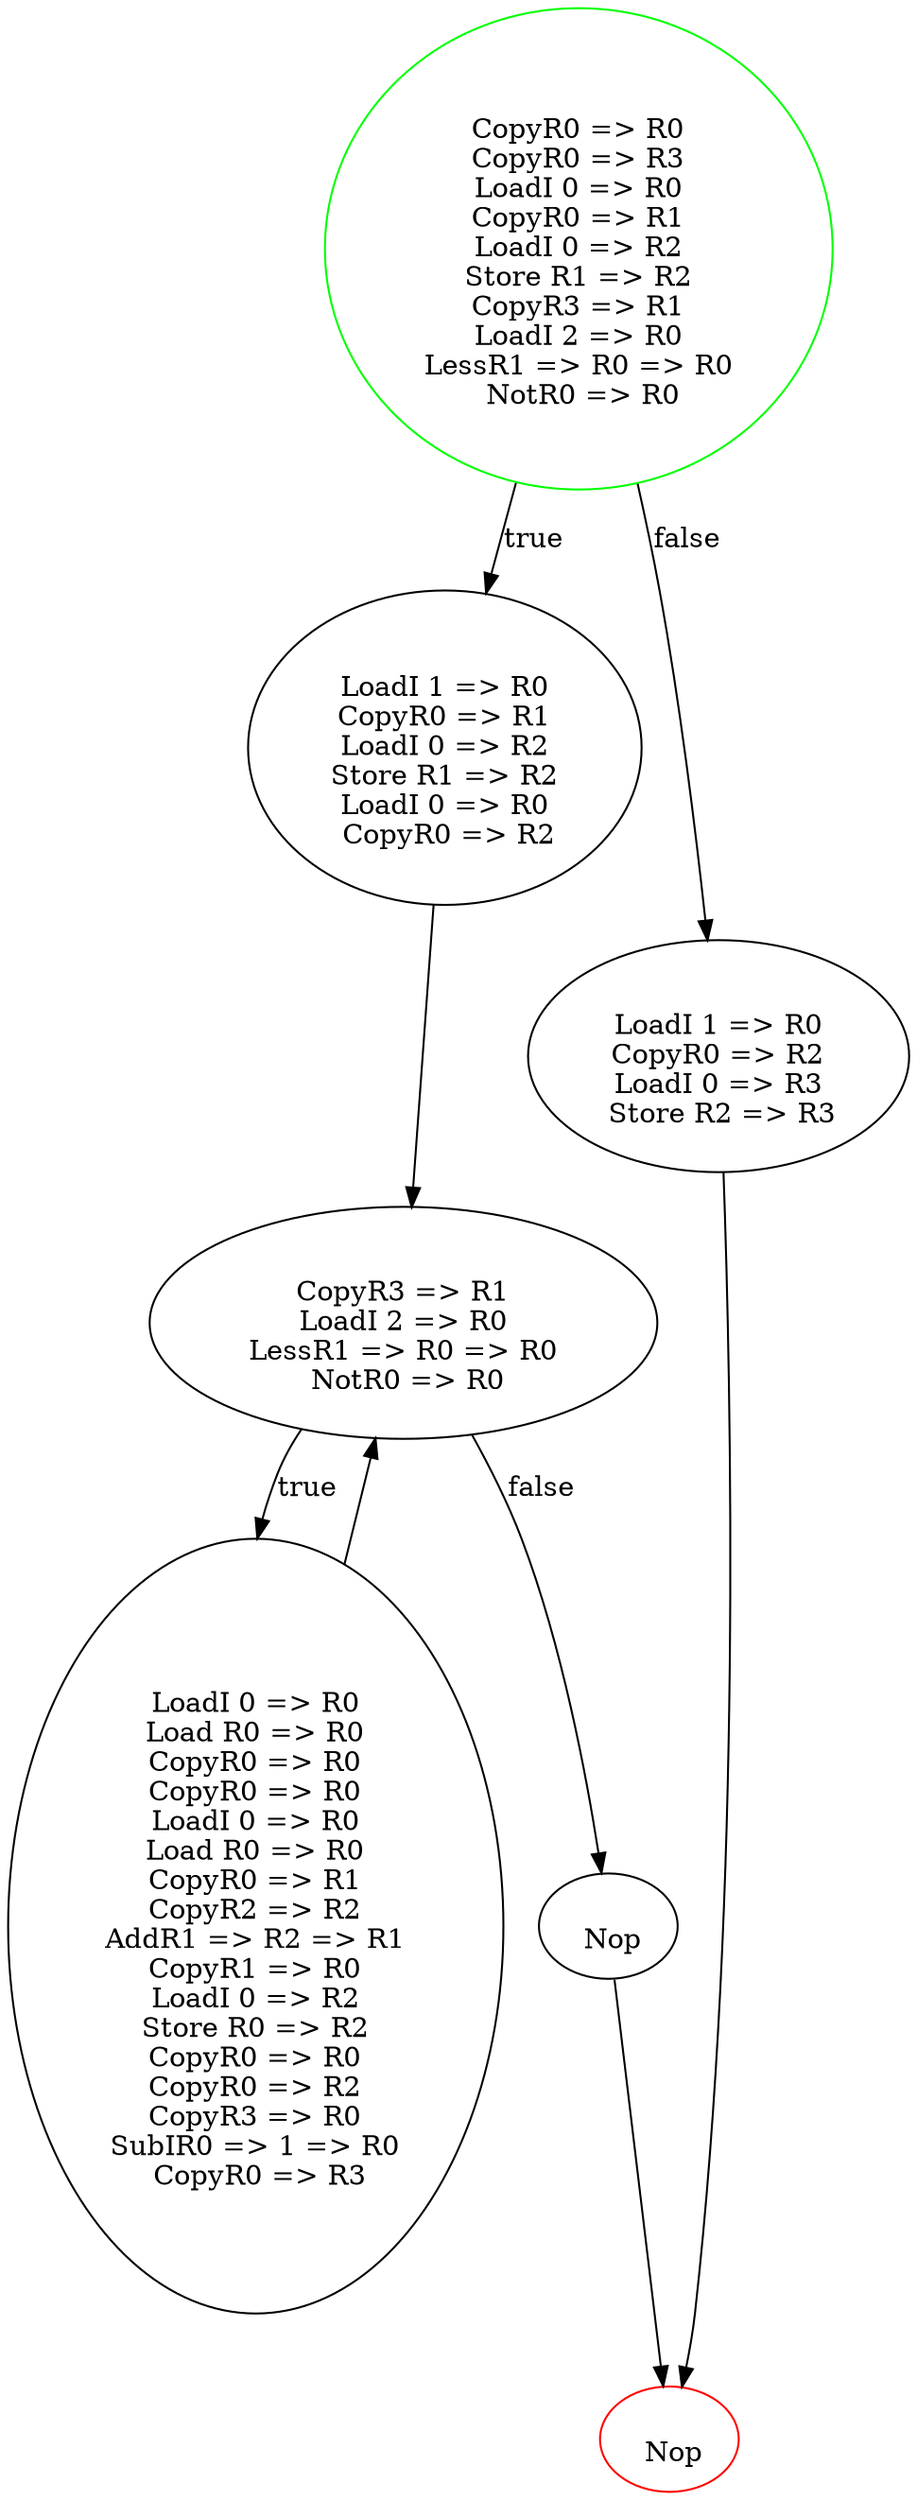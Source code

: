 digraph G {
  // Entry node
  0 [shape=ellipse, color=green];
  // Exit node
  6 [shape=ellipse, color=red];
  0 [label=" \n CopyR0 => R0 \n CopyR0 => R3 \n LoadI 0 => R0 \n CopyR0 => R1 \n LoadI 0 => R2 \n Store R1 => R2 \n CopyR3 => R1 \n LoadI 2 => R0 \n LessR1 => R0 => R0 \n NotR0 => R0"];
  1 [label=" \n LoadI 1 => R0 \n CopyR0 => R1 \n LoadI 0 => R2 \n Store R1 => R2 \n LoadI 0 => R0 \n CopyR0 => R2"];
  2 [label=" \n CopyR3 => R1 \n LoadI 2 => R0 \n LessR1 => R0 => R0 \n NotR0 => R0"];
  3 [label=" \n LoadI 0 => R0 \n Load R0 => R0 \n CopyR0 => R0 \n CopyR0 => R0 \n LoadI 0 => R0 \n Load R0 => R0 \n CopyR0 => R1 \n CopyR2 => R2 \n AddR1 => R2 => R1 \n CopyR1 => R0 \n LoadI 0 => R2 \n Store R0 => R2 \n CopyR0 => R0 \n CopyR0 => R2 \n CopyR3 => R0 \n SubIR0 => 1 => R0 \n CopyR0 => R3"];
  4 [label=" \n Nop"];
  5 [label=" \n LoadI 1 => R0 \n CopyR0 => R2 \n LoadI 0 => R3 \n Store R2 => R3"];
  6 [label=" \n Nop"];
0 -> 1 [label="true"];
0 -> 5 [label="false"];1 -> 2;
2 -> 3 [label="true"];
2 -> 4 [label="false"];3 -> 2;
4 -> 6;
5 -> 6;
}
